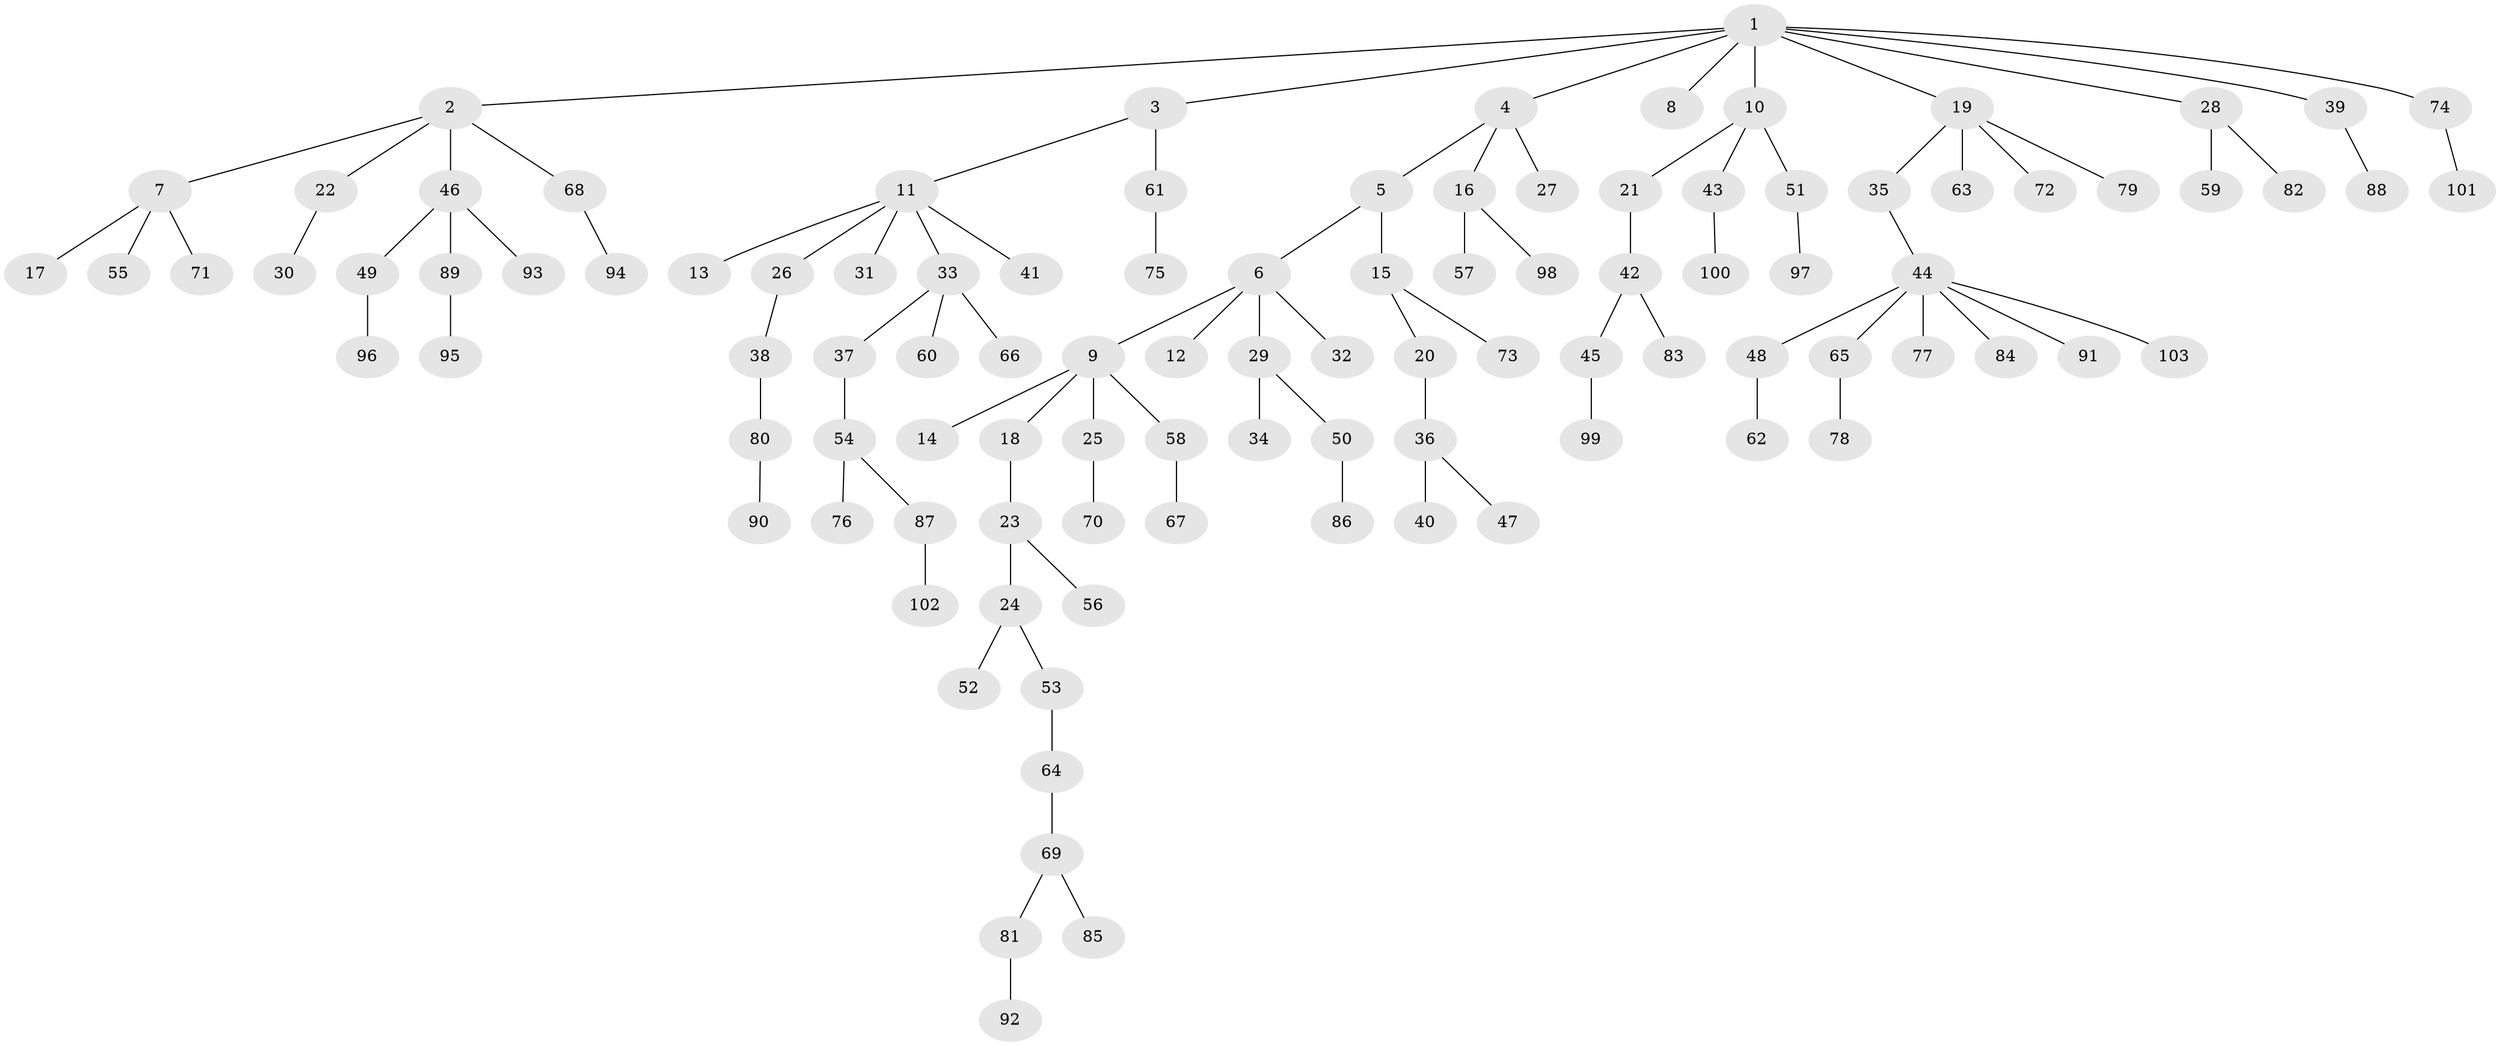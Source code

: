 // Generated by graph-tools (version 1.1) at 2025/11/02/27/25 16:11:26]
// undirected, 103 vertices, 102 edges
graph export_dot {
graph [start="1"]
  node [color=gray90,style=filled];
  1;
  2;
  3;
  4;
  5;
  6;
  7;
  8;
  9;
  10;
  11;
  12;
  13;
  14;
  15;
  16;
  17;
  18;
  19;
  20;
  21;
  22;
  23;
  24;
  25;
  26;
  27;
  28;
  29;
  30;
  31;
  32;
  33;
  34;
  35;
  36;
  37;
  38;
  39;
  40;
  41;
  42;
  43;
  44;
  45;
  46;
  47;
  48;
  49;
  50;
  51;
  52;
  53;
  54;
  55;
  56;
  57;
  58;
  59;
  60;
  61;
  62;
  63;
  64;
  65;
  66;
  67;
  68;
  69;
  70;
  71;
  72;
  73;
  74;
  75;
  76;
  77;
  78;
  79;
  80;
  81;
  82;
  83;
  84;
  85;
  86;
  87;
  88;
  89;
  90;
  91;
  92;
  93;
  94;
  95;
  96;
  97;
  98;
  99;
  100;
  101;
  102;
  103;
  1 -- 2;
  1 -- 3;
  1 -- 4;
  1 -- 8;
  1 -- 10;
  1 -- 19;
  1 -- 28;
  1 -- 39;
  1 -- 74;
  2 -- 7;
  2 -- 22;
  2 -- 46;
  2 -- 68;
  3 -- 11;
  3 -- 61;
  4 -- 5;
  4 -- 16;
  4 -- 27;
  5 -- 6;
  5 -- 15;
  6 -- 9;
  6 -- 12;
  6 -- 29;
  6 -- 32;
  7 -- 17;
  7 -- 55;
  7 -- 71;
  9 -- 14;
  9 -- 18;
  9 -- 25;
  9 -- 58;
  10 -- 21;
  10 -- 43;
  10 -- 51;
  11 -- 13;
  11 -- 26;
  11 -- 31;
  11 -- 33;
  11 -- 41;
  15 -- 20;
  15 -- 73;
  16 -- 57;
  16 -- 98;
  18 -- 23;
  19 -- 35;
  19 -- 63;
  19 -- 72;
  19 -- 79;
  20 -- 36;
  21 -- 42;
  22 -- 30;
  23 -- 24;
  23 -- 56;
  24 -- 52;
  24 -- 53;
  25 -- 70;
  26 -- 38;
  28 -- 59;
  28 -- 82;
  29 -- 34;
  29 -- 50;
  33 -- 37;
  33 -- 60;
  33 -- 66;
  35 -- 44;
  36 -- 40;
  36 -- 47;
  37 -- 54;
  38 -- 80;
  39 -- 88;
  42 -- 45;
  42 -- 83;
  43 -- 100;
  44 -- 48;
  44 -- 65;
  44 -- 77;
  44 -- 84;
  44 -- 91;
  44 -- 103;
  45 -- 99;
  46 -- 49;
  46 -- 89;
  46 -- 93;
  48 -- 62;
  49 -- 96;
  50 -- 86;
  51 -- 97;
  53 -- 64;
  54 -- 76;
  54 -- 87;
  58 -- 67;
  61 -- 75;
  64 -- 69;
  65 -- 78;
  68 -- 94;
  69 -- 81;
  69 -- 85;
  74 -- 101;
  80 -- 90;
  81 -- 92;
  87 -- 102;
  89 -- 95;
}
